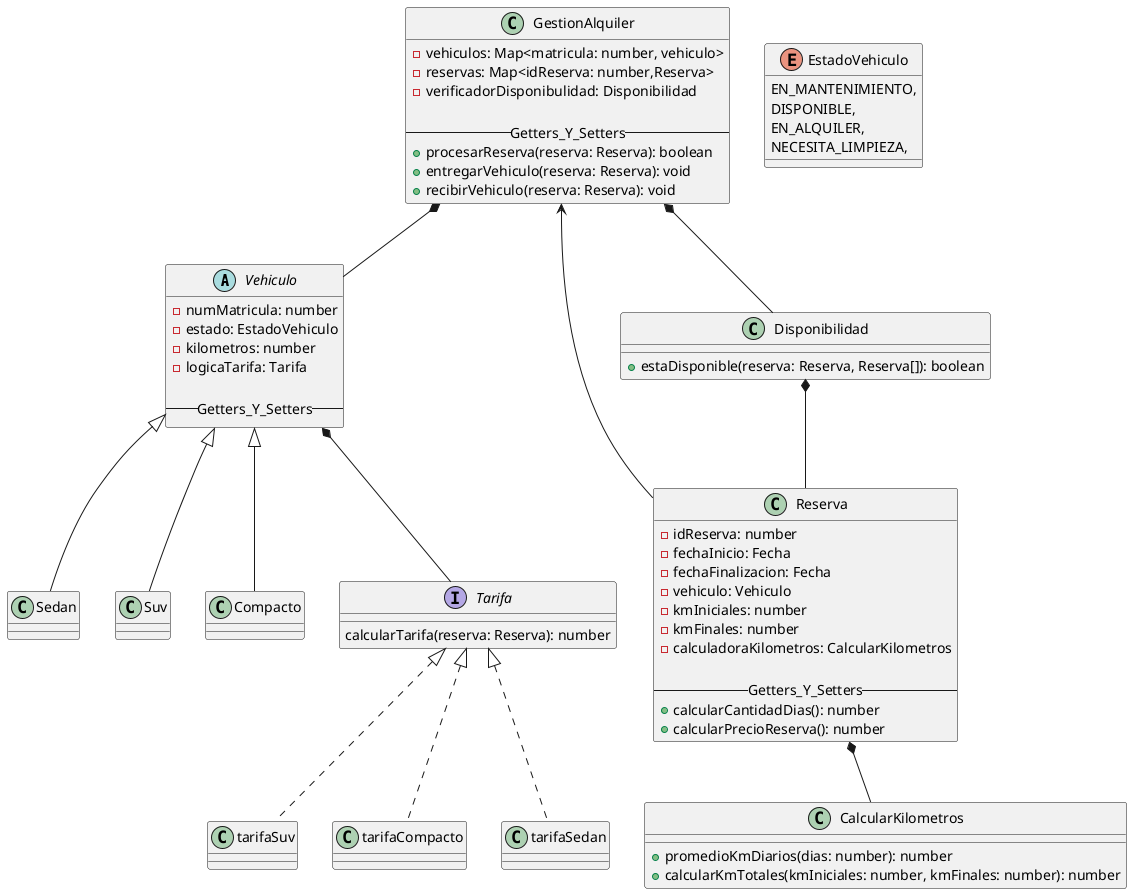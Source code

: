 @startuml name prototipoTP

abstract class Vehiculo{
    -numMatricula: number
    -estado: EstadoVehiculo
    -kilometros: number
    -logicaTarifa: Tarifa

    --Getters_Y_Setters--
}

class Sedan extends Vehiculo{}
class Suv extends Vehiculo{}
class Compacto extends Vehiculo{}

interface Tarifa{
    calcularTarifa(reserva: Reserva): number
}

class tarifaSuv implements Tarifa{}

class tarifaCompacto implements Tarifa{}

class tarifaSedan implements Tarifa{}

class Reserva{
    -idReserva: number
    -fechaInicio: Fecha
    -fechaFinalizacion: Fecha
    -vehiculo: Vehiculo
    -kmIniciales: number
    -kmFinales: number
    -calculadoraKilometros: CalcularKilometros

    --Getters_Y_Setters--
    +calcularCantidadDias(): number
    +calcularPrecioReserva(): number
}

class CalcularKilometros{
    +promedioKmDiarios(dias: number): number
    +calcularKmTotales(kmIniciales: number, kmFinales: number): number
}

enum EstadoVehiculo{
    EN_MANTENIMIENTO,
    DISPONIBLE,
    EN_ALQUILER,
    NECESITA_LIMPIEZA,
}

class GestionAlquiler{
    -vehiculos: Map<matricula: number, vehiculo>
    -reservas: Map<idReserva: number,Reserva>
    -verificadorDisponibulidad: Disponibilidad

    --Getters_Y_Setters--
    +procesarReserva(reserva: Reserva): boolean
    +entregarVehiculo(reserva: Reserva): void
    +recibirVehiculo(reserva: Reserva): void
}

class Disponibilidad{
    +estaDisponible(reserva: Reserva, Reserva[]): boolean
}


' Relaciones
Vehiculo *-- Tarifa
GestionAlquiler *-- Vehiculo
Disponibilidad *-- Reserva
Reserva *-- CalcularKilometros
GestionAlquiler *-- Disponibilidad
GestionAlquiler <-- Reserva

@enduml

